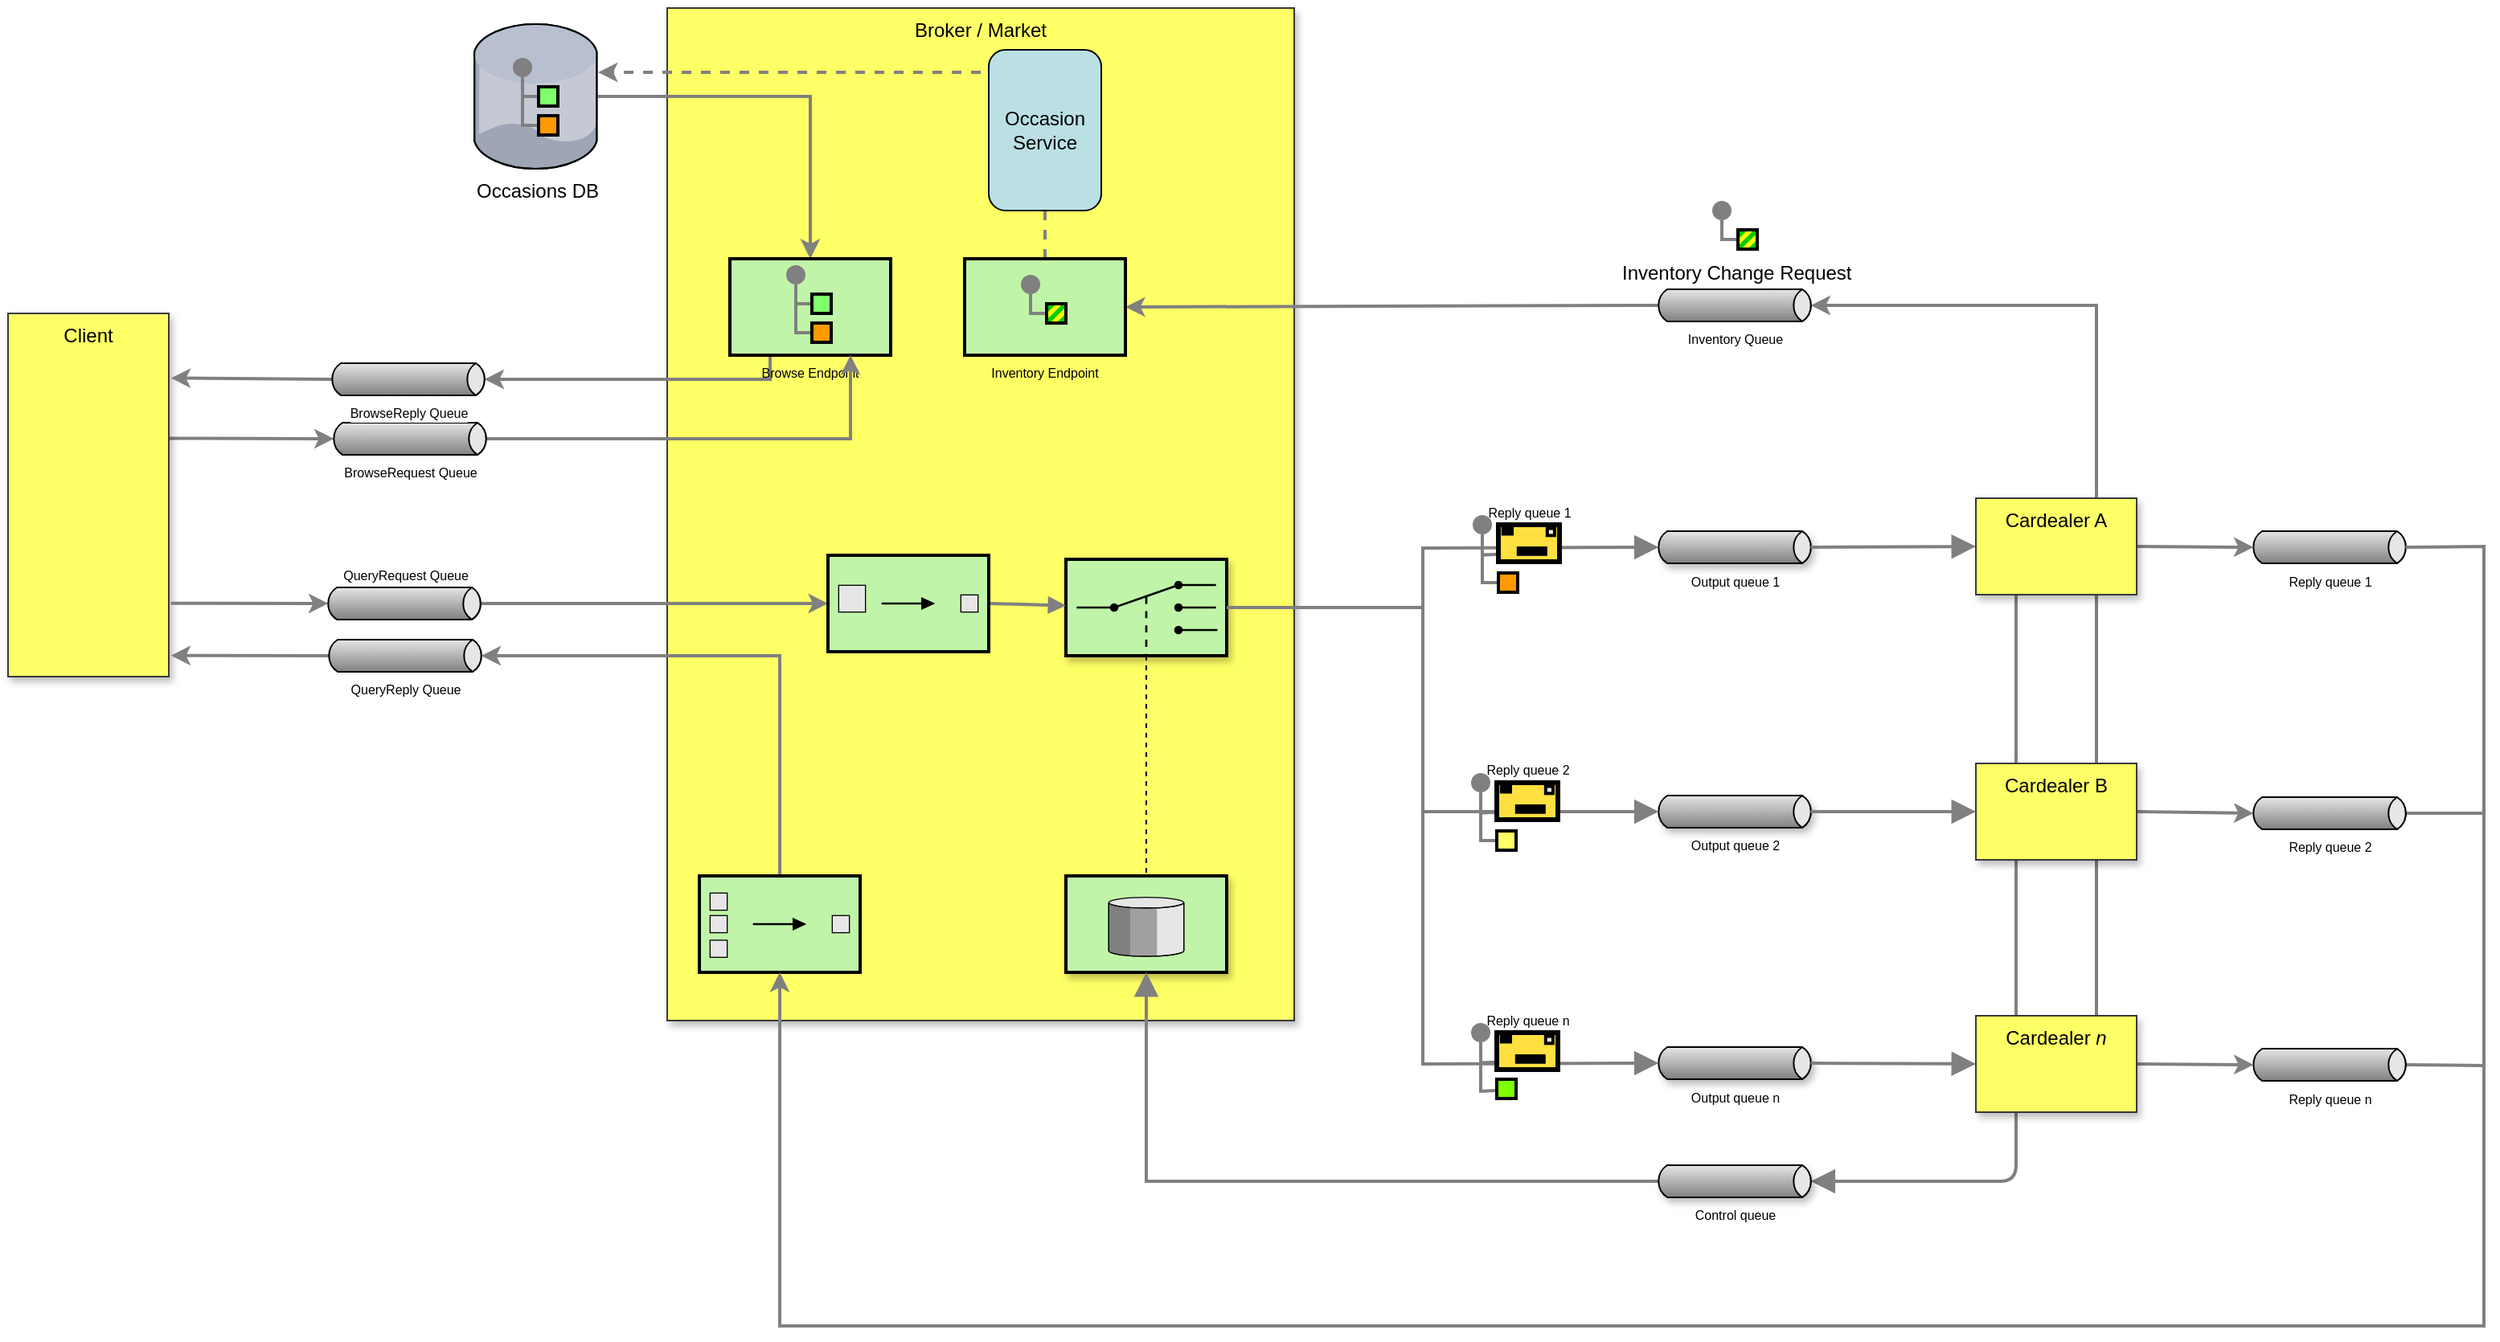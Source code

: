 <mxfile version="10.6.0" type="device"><diagram id="vUIkzF6_i8L9vmRWqU7M" name="Page-1"><mxGraphModel dx="2391" dy="1537" grid="1" gridSize="10" guides="1" tooltips="1" connect="1" arrows="1" fold="1" page="0" pageScale="1" pageWidth="827" pageHeight="1169" math="0" shadow="0"><root><mxCell id="0"/><mxCell id="1" parent="0"/><mxCell id="r9n4EOvMu8E3fuFnC84A-72" style="edgeStyle=none;rounded=0;orthogonalLoop=1;jettySize=auto;html=1;exitX=0.75;exitY=0;exitDx=0;exitDy=0;entryX=1;entryY=0.5;entryDx=-2.7;entryDy=0;entryPerimeter=0;endArrow=classic;endFill=1;strokeColor=#808080;strokeWidth=2;" parent="1" source="r9n4EOvMu8E3fuFnC84A-53" target="r9n4EOvMu8E3fuFnC84A-70" edge="1"><mxGeometry relative="1" as="geometry"><Array as="points"><mxPoint x="1089" y="-75"/></Array></mxGeometry></mxCell><mxCell id="Mn6RaP3FvcB8I4_bRsd--51" value="" style="edgeStyle=none;html=1;strokeColor=#808080;endArrow=block;endSize=10;dashed=0;verticalAlign=bottom;strokeWidth=2;shadow=0;exitX=0.25;exitY=1;exitDx=0;exitDy=0;entryX=1;entryY=0.5;entryDx=-2.7;entryDy=0;entryPerimeter=0;" parent="1" source="r9n4EOvMu8E3fuFnC84A-52" target="Mn6RaP3FvcB8I4_bRsd--50" edge="1"><mxGeometry width="160" relative="1" as="geometry"><mxPoint x="1158.667" y="135.333" as="sourcePoint"/><mxPoint x="374" y="560" as="targetPoint"/><Array as="points"><mxPoint x="1039" y="470"/></Array></mxGeometry></mxCell><mxCell id="r9n4EOvMu8E3fuFnC84A-90" style="edgeStyle=none;rounded=0;orthogonalLoop=1;jettySize=auto;html=1;exitX=1.005;exitY=0.344;exitDx=0;exitDy=0;entryX=0;entryY=0.5;entryDx=2.7;entryDy=0;entryPerimeter=0;endArrow=classic;endFill=1;strokeColor=#808080;strokeWidth=2;exitPerimeter=0;" parent="1" source="Mn6RaP3FvcB8I4_bRsd--4" target="r9n4EOvMu8E3fuFnC84A-85" edge="1"><mxGeometry relative="1" as="geometry"/></mxCell><mxCell id="Mn6RaP3FvcB8I4_bRsd--4" value="Client" style="rounded=0;whiteSpace=wrap;html=1;fillColor=#ffff66;verticalAlign=top;shadow=1;strokeColor=#36393d;" parent="1" vertex="1"><mxGeometry x="-210" y="-70" width="100" height="226" as="geometry"/></mxCell><mxCell id="r9n4EOvMu8E3fuFnC84A-7" style="edgeStyle=none;rounded=0;orthogonalLoop=1;jettySize=auto;html=1;entryX=0;entryY=0.5;entryDx=2.7;entryDy=0;entryPerimeter=0;strokeColor=#808080;strokeWidth=2;exitX=1.013;exitY=0.798;exitDx=0;exitDy=0;exitPerimeter=0;" parent="1" source="Mn6RaP3FvcB8I4_bRsd--4" target="r9n4EOvMu8E3fuFnC84A-3" edge="1"><mxGeometry relative="1" as="geometry"><mxPoint x="-60" y="120" as="sourcePoint"/></mxGeometry></mxCell><mxCell id="Mn6RaP3FvcB8I4_bRsd--5" value="Broker / Market" style="rounded=0;whiteSpace=wrap;html=1;fillColor=#ffff66;verticalAlign=top;shadow=1;strokeColor=#36393d;" parent="1" vertex="1"><mxGeometry x="200" y="-260" width="390" height="630" as="geometry"/></mxCell><mxCell id="Mn6RaP3FvcB8I4_bRsd--16" value="" style="strokeWidth=2;outlineConnect=0;dashed=0;align=center;fontSize=8;verticalLabelPosition=bottom;verticalAlign=top;shape=mxgraph.eip.message_store;fillColor=#c0f5a9;strokeColor=#000000;shadow=1;" parent="1" vertex="1"><mxGeometry x="448" y="280" width="100" height="60" as="geometry"/></mxCell><mxCell id="Mn6RaP3FvcB8I4_bRsd--25" style="edgeStyle=orthogonalEdgeStyle;rounded=0;orthogonalLoop=1;jettySize=auto;html=1;dashed=1;endArrow=none;endFill=0;" parent="1" source="Mn6RaP3FvcB8I4_bRsd--24" target="Mn6RaP3FvcB8I4_bRsd--16" edge="1"><mxGeometry relative="1" as="geometry"/></mxCell><mxCell id="Mn6RaP3FvcB8I4_bRsd--24" value="" style="strokeWidth=2;outlineConnect=0;dashed=0;align=center;fontSize=8;fillColor=#c0f5a9;verticalLabelPosition=bottom;verticalAlign=top;strokeColor=#000000;shape=mxgraph.eip.dynamic_router;shadow=1;" parent="1" vertex="1"><mxGeometry x="448" y="83" width="100" height="60" as="geometry"/></mxCell><mxCell id="r9n4EOvMu8E3fuFnC84A-55" style="edgeStyle=none;rounded=0;orthogonalLoop=1;jettySize=auto;html=1;exitX=1;exitY=0.5;exitDx=0;exitDy=0;entryX=0;entryY=0.5;entryDx=2.7;entryDy=0;entryPerimeter=0;strokeColor=#808080;strokeWidth=2;" parent="1" source="Mn6RaP3FvcB8I4_bRsd--26" target="r9n4EOvMu8E3fuFnC84A-31" edge="1"><mxGeometry relative="1" as="geometry"/></mxCell><mxCell id="Mn6RaP3FvcB8I4_bRsd--26" value="Cardealer B" style="rounded=0;whiteSpace=wrap;html=1;fillColor=#ffff66;verticalAlign=top;shadow=1;strokeColor=#36393d;" parent="1" vertex="1"><mxGeometry x="1014" y="210" width="100" height="60" as="geometry"/></mxCell><mxCell id="Mn6RaP3FvcB8I4_bRsd--40" value="Output queue 1&lt;br&gt;" style="strokeWidth=1;outlineConnect=0;strokeColor=#000000;dashed=0;align=center;html=1;fontSize=8;shape=mxgraph.eip.messageChannel;verticalLabelPosition=bottom;labelBackgroundColor=#ffffff;verticalAlign=top;fillColor=#B0AFAF;shadow=1;" parent="1" vertex="1"><mxGeometry x="814" y="65.5" width="100" height="20" as="geometry"/></mxCell><mxCell id="Mn6RaP3FvcB8I4_bRsd--41" value="Output queue 2" style="strokeWidth=1;outlineConnect=0;strokeColor=#000000;dashed=0;align=center;html=1;fontSize=8;shape=mxgraph.eip.messageChannel;verticalLabelPosition=bottom;labelBackgroundColor=#ffffff;verticalAlign=top;fillColor=#B0AFAF;shadow=1;" parent="1" vertex="1"><mxGeometry x="814" y="230" width="100" height="20" as="geometry"/></mxCell><mxCell id="Mn6RaP3FvcB8I4_bRsd--42" value="Output queue n" style="strokeWidth=1;outlineConnect=0;strokeColor=#000000;dashed=0;align=center;html=1;fontSize=8;shape=mxgraph.eip.messageChannel;verticalLabelPosition=bottom;labelBackgroundColor=#ffffff;verticalAlign=top;fillColor=#B0AFAF;shadow=1;" parent="1" vertex="1"><mxGeometry x="814" y="386.5" width="100" height="20" as="geometry"/></mxCell><mxCell id="Mn6RaP3FvcB8I4_bRsd--43" value="" style="edgeStyle=none;html=1;strokeColor=#808080;endArrow=block;endSize=10;dashed=0;verticalAlign=bottom;strokeWidth=2;exitX=1;exitY=0.5;exitDx=0;exitDy=0;exitPerimeter=0;entryX=0;entryY=0.5;entryDx=2.7;entryDy=0;entryPerimeter=0;rounded=0;" parent="1" source="Mn6RaP3FvcB8I4_bRsd--24" target="Mn6RaP3FvcB8I4_bRsd--41" edge="1"><mxGeometry width="160" relative="1" as="geometry"><mxPoint x="660" y="140" as="sourcePoint"/><mxPoint x="720" y="250" as="targetPoint"/><Array as="points"><mxPoint x="670" y="113"/><mxPoint x="670" y="240"/></Array></mxGeometry></mxCell><mxCell id="Mn6RaP3FvcB8I4_bRsd--45" value="" style="edgeStyle=none;html=1;strokeColor=#808080;endArrow=block;endSize=10;dashed=0;verticalAlign=bottom;strokeWidth=2;exitX=1;exitY=0.5;exitDx=0;exitDy=0;exitPerimeter=0;entryX=0;entryY=0.5;entryDx=2.7;entryDy=0;entryPerimeter=0;rounded=0;" parent="1" source="Mn6RaP3FvcB8I4_bRsd--24" target="Mn6RaP3FvcB8I4_bRsd--42" edge="1"><mxGeometry width="160" relative="1" as="geometry"><mxPoint x="510" y="510" as="sourcePoint"/><mxPoint x="670" y="510" as="targetPoint"/><Array as="points"><mxPoint x="670" y="113"/><mxPoint x="670" y="330"/><mxPoint x="670" y="397"/></Array></mxGeometry></mxCell><mxCell id="Mn6RaP3FvcB8I4_bRsd--46" value="" style="edgeStyle=none;html=1;strokeColor=#808080;endArrow=block;endSize=10;dashed=0;verticalAlign=bottom;strokeWidth=2;exitX=1;exitY=0.5;exitDx=0;exitDy=0;exitPerimeter=0;entryX=0;entryY=0.5;entryDx=2.7;entryDy=0;entryPerimeter=0;shadow=0;rounded=0;" parent="1" source="Mn6RaP3FvcB8I4_bRsd--24" target="Mn6RaP3FvcB8I4_bRsd--40" edge="1"><mxGeometry width="160" relative="1" as="geometry"><mxPoint x="560" y="490" as="sourcePoint"/><mxPoint x="720" y="490" as="targetPoint"/><Array as="points"><mxPoint x="670" y="113"/><mxPoint x="670" y="76"/></Array></mxGeometry></mxCell><mxCell id="Mn6RaP3FvcB8I4_bRsd--47" value="" style="edgeStyle=none;html=1;strokeColor=#808080;endArrow=block;endSize=10;dashed=0;verticalAlign=bottom;strokeWidth=2;shadow=0;exitX=1;exitY=0.5;exitDx=-2.7;exitDy=0;exitPerimeter=0;entryX=0;entryY=0.5;entryDx=0;entryDy=0;" parent="1" source="Mn6RaP3FvcB8I4_bRsd--42" target="r9n4EOvMu8E3fuFnC84A-53" edge="1"><mxGeometry width="160" relative="1" as="geometry"><mxPoint x="104" y="490" as="sourcePoint"/><mxPoint x="984" y="396" as="targetPoint"/></mxGeometry></mxCell><mxCell id="Mn6RaP3FvcB8I4_bRsd--48" value="" style="edgeStyle=none;html=1;strokeColor=#808080;endArrow=block;endSize=10;dashed=0;verticalAlign=bottom;strokeWidth=2;shadow=0;exitX=1;exitY=0.5;exitDx=-2.7;exitDy=0;exitPerimeter=0;entryX=0;entryY=0.5;entryDx=0;entryDy=0;" parent="1" source="Mn6RaP3FvcB8I4_bRsd--41" target="Mn6RaP3FvcB8I4_bRsd--26" edge="1"><mxGeometry width="160" relative="1" as="geometry"><mxPoint x="104" y="480" as="sourcePoint"/><mxPoint x="984" y="240" as="targetPoint"/></mxGeometry></mxCell><mxCell id="Mn6RaP3FvcB8I4_bRsd--49" value="" style="edgeStyle=none;html=1;strokeColor=#808080;endArrow=block;endSize=10;dashed=0;verticalAlign=bottom;strokeWidth=2;shadow=0;exitX=1;exitY=0.5;exitDx=-2.7;exitDy=0;exitPerimeter=0;entryX=0;entryY=0.5;entryDx=0;entryDy=0;" parent="1" source="Mn6RaP3FvcB8I4_bRsd--40" target="r9n4EOvMu8E3fuFnC84A-52" edge="1"><mxGeometry width="160" relative="1" as="geometry"><mxPoint x="104" y="480" as="sourcePoint"/><mxPoint x="984" y="75" as="targetPoint"/></mxGeometry></mxCell><mxCell id="Mn6RaP3FvcB8I4_bRsd--53" style="edgeStyle=orthogonalEdgeStyle;rounded=0;orthogonalLoop=1;jettySize=auto;html=1;exitX=0;exitY=0.5;exitDx=2.7;exitDy=0;exitPerimeter=0;shadow=0;endArrow=block;endFill=1;strokeColor=#808080;strokeWidth=2;endSize=10;" parent="1" source="Mn6RaP3FvcB8I4_bRsd--50" target="Mn6RaP3FvcB8I4_bRsd--16" edge="1"><mxGeometry relative="1" as="geometry"/></mxCell><mxCell id="Mn6RaP3FvcB8I4_bRsd--50" value="Control queue&lt;br&gt;" style="strokeWidth=1;outlineConnect=0;strokeColor=#000000;dashed=0;align=center;html=1;fontSize=8;shape=mxgraph.eip.messageChannel;verticalLabelPosition=bottom;labelBackgroundColor=#ffffff;verticalAlign=top;shadow=1;fillColor=#B0AFAF;" parent="1" vertex="1"><mxGeometry x="814" y="460" width="100" height="20" as="geometry"/></mxCell><mxCell id="r9n4EOvMu8E3fuFnC84A-6" style="rounded=0;orthogonalLoop=1;jettySize=auto;html=1;exitX=0;exitY=0.5;exitDx=2.7;exitDy=0;exitPerimeter=0;strokeWidth=2;strokeColor=#808080;entryX=1.013;entryY=0.942;entryDx=0;entryDy=0;entryPerimeter=0;" parent="1" source="r9n4EOvMu8E3fuFnC84A-2" target="Mn6RaP3FvcB8I4_bRsd--4" edge="1"><mxGeometry relative="1" as="geometry"><mxPoint x="-90" y="143" as="targetPoint"/></mxGeometry></mxCell><mxCell id="r9n4EOvMu8E3fuFnC84A-2" value="QueryReply Queue" style="strokeWidth=1;outlineConnect=0;strokeColor=#000000;dashed=0;align=center;html=1;fontSize=8;shape=mxgraph.eip.messageChannel;verticalLabelPosition=bottom;labelBackgroundColor=#ffffff;verticalAlign=top;fillColor=#ffff66;" parent="1" vertex="1"><mxGeometry x="-13" y="133" width="100" height="20" as="geometry"/></mxCell><mxCell id="r9n4EOvMu8E3fuFnC84A-12" style="edgeStyle=none;rounded=0;orthogonalLoop=1;jettySize=auto;html=1;exitX=1;exitY=0.5;exitDx=-2.7;exitDy=0;exitPerimeter=0;strokeColor=#808080;strokeWidth=2;entryX=0;entryY=0.5;entryDx=0;entryDy=0;entryPerimeter=0;" parent="1" source="r9n4EOvMu8E3fuFnC84A-3" target="LXShOy9aBq8d7rw8nkHv-1" edge="1"><mxGeometry relative="1" as="geometry"><mxPoint x="300" y="113" as="targetPoint"/></mxGeometry></mxCell><mxCell id="r9n4EOvMu8E3fuFnC84A-3" value="QueryRequest Queue" style="strokeWidth=1;outlineConnect=0;strokeColor=#000000;dashed=0;align=center;html=1;fontSize=8;shape=mxgraph.eip.messageChannel;verticalLabelPosition=top;labelBackgroundColor=#ffffff;verticalAlign=bottom;fillColor=#ffff66;labelPosition=center;" parent="1" vertex="1"><mxGeometry x="-13.5" y="100.5" width="100" height="20" as="geometry"/></mxCell><mxCell id="r9n4EOvMu8E3fuFnC84A-8" value="Occasions DB" style="verticalLabelPosition=bottom;aspect=fixed;html=1;verticalAlign=top;strokeColor=none;align=center;outlineConnect=0;shape=mxgraph.citrix.database;fillColor=#ffffff;" parent="1" vertex="1"><mxGeometry x="80" y="-250" width="77" height="90" as="geometry"/></mxCell><mxCell id="r9n4EOvMu8E3fuFnC84A-13" style="edgeStyle=none;rounded=0;orthogonalLoop=1;jettySize=auto;html=1;exitX=0.5;exitY=0;exitDx=0;exitDy=0;entryX=1;entryY=0.5;entryDx=-2.7;entryDy=0;entryPerimeter=0;strokeColor=#808080;strokeWidth=2;exitPerimeter=0;" parent="1" source="r9n4EOvMu8E3fuFnC84A-57" target="r9n4EOvMu8E3fuFnC84A-2" edge="1"><mxGeometry relative="1" as="geometry"><mxPoint x="219.667" y="141.167" as="sourcePoint"/><Array as="points"><mxPoint x="270" y="143"/></Array></mxGeometry></mxCell><mxCell id="r9n4EOvMu8E3fuFnC84A-14" value="" style="edgeStyle=orthogonalEdgeStyle;rounded=0;exitX=0;exitY=0.5;endArrow=none;dashed=0;html=1;strokeColor=#808080;strokeWidth=2;" parent="1" target="r9n4EOvMu8E3fuFnC84A-16" edge="1"><mxGeometry relative="1" as="geometry"><mxPoint x="717.333" y="79.833" as="sourcePoint"/></mxGeometry></mxCell><mxCell id="r9n4EOvMu8E3fuFnC84A-15" value="" style="edgeStyle=orthogonalEdgeStyle;rounded=0;exitX=0;exitY=0.5;endArrow=none;dashed=0;html=1;strokeColor=#808080;strokeWidth=2;" parent="1" source="r9n4EOvMu8E3fuFnC84A-18" target="r9n4EOvMu8E3fuFnC84A-16" edge="1"><mxGeometry relative="1" as="geometry"/></mxCell><mxCell id="r9n4EOvMu8E3fuFnC84A-16" value="" style="strokeWidth=2;dashed=0;align=center;fontSize=8;shape=ellipse;fillColor=#808080;strokeColor=none;" parent="1" vertex="1"><mxGeometry x="701" y="55.5" width="12" height="12" as="geometry"/></mxCell><mxCell id="r9n4EOvMu8E3fuFnC84A-18" value="" style="strokeWidth=2;dashed=0;align=center;fontSize=8;shape=rect;fillColor=#ff9900;strokeColor=#000000;fontStyle=1;" parent="1" vertex="1"><mxGeometry x="717" y="91.5" width="12" height="12" as="geometry"/></mxCell><mxCell id="r9n4EOvMu8E3fuFnC84A-19" value="Reply queue 1" style="strokeWidth=3;outlineConnect=0;dashed=0;align=center;fontSize=8;shape=mxgraph.eip.retAddr;html=1;verticalLabelPosition=top;fillColor=#FFE040;strokeColor=#000000;verticalAlign=bottom;labelPosition=center;" parent="1" vertex="1"><mxGeometry x="717" y="61.5" width="38" height="23" as="geometry"/></mxCell><mxCell id="r9n4EOvMu8E3fuFnC84A-20" value="" style="edgeStyle=orthogonalEdgeStyle;rounded=0;exitX=0;exitY=0.5;endArrow=none;dashed=0;html=1;strokeColor=#808080;strokeWidth=2;" parent="1" target="r9n4EOvMu8E3fuFnC84A-22" edge="1"><mxGeometry relative="1" as="geometry"><mxPoint x="716.333" y="240.333" as="sourcePoint"/></mxGeometry></mxCell><mxCell id="r9n4EOvMu8E3fuFnC84A-21" value="" style="edgeStyle=orthogonalEdgeStyle;rounded=0;exitX=0;exitY=0.5;endArrow=none;dashed=0;html=1;strokeColor=#808080;strokeWidth=2;" parent="1" source="r9n4EOvMu8E3fuFnC84A-23" target="r9n4EOvMu8E3fuFnC84A-22" edge="1"><mxGeometry relative="1" as="geometry"/></mxCell><mxCell id="r9n4EOvMu8E3fuFnC84A-22" value="" style="strokeWidth=2;dashed=0;align=center;fontSize=8;shape=ellipse;fillColor=#808080;strokeColor=none;" parent="1" vertex="1"><mxGeometry x="700" y="216" width="12" height="12" as="geometry"/></mxCell><mxCell id="r9n4EOvMu8E3fuFnC84A-23" value="" style="strokeWidth=2;dashed=0;align=center;fontSize=8;shape=rect;fillColor=#FFFF66;strokeColor=#000000;fontStyle=1;" parent="1" vertex="1"><mxGeometry x="716" y="252" width="12" height="12" as="geometry"/></mxCell><mxCell id="r9n4EOvMu8E3fuFnC84A-24" value="Reply queue 2&lt;br&gt;" style="strokeWidth=3;outlineConnect=0;dashed=0;align=center;fontSize=8;shape=mxgraph.eip.retAddr;html=1;verticalLabelPosition=top;fillColor=#FFE040;strokeColor=#000000;verticalAlign=bottom;labelPosition=center;" parent="1" vertex="1"><mxGeometry x="716" y="222" width="38" height="23" as="geometry"/></mxCell><mxCell id="r9n4EOvMu8E3fuFnC84A-25" value="" style="edgeStyle=orthogonalEdgeStyle;rounded=0;exitX=0;exitY=0.5;endArrow=none;dashed=0;html=1;strokeColor=#808080;strokeWidth=2;" parent="1" target="r9n4EOvMu8E3fuFnC84A-27" edge="1"><mxGeometry relative="1" as="geometry"><mxPoint x="716.333" y="395.833" as="sourcePoint"/></mxGeometry></mxCell><mxCell id="r9n4EOvMu8E3fuFnC84A-26" value="" style="edgeStyle=orthogonalEdgeStyle;rounded=0;exitX=0;exitY=0.5;endArrow=none;dashed=0;html=1;strokeColor=#808080;strokeWidth=2;" parent="1" target="r9n4EOvMu8E3fuFnC84A-27" edge="1"><mxGeometry relative="1" as="geometry"><mxPoint x="716.167" y="413.5" as="sourcePoint"/></mxGeometry></mxCell><mxCell id="r9n4EOvMu8E3fuFnC84A-27" value="" style="strokeWidth=2;dashed=0;align=center;fontSize=8;shape=ellipse;fillColor=#808080;strokeColor=none;" parent="1" vertex="1"><mxGeometry x="700" y="371.5" width="12" height="12" as="geometry"/></mxCell><mxCell id="r9n4EOvMu8E3fuFnC84A-28" value="" style="strokeWidth=2;dashed=0;align=center;fontSize=8;shape=rect;fillColor=#80FF00;strokeColor=#000000;fontStyle=1;" parent="1" vertex="1"><mxGeometry x="716" y="406.5" width="12" height="12" as="geometry"/></mxCell><mxCell id="r9n4EOvMu8E3fuFnC84A-29" value="Reply queue n" style="strokeWidth=3;outlineConnect=0;dashed=0;align=center;fontSize=8;shape=mxgraph.eip.retAddr;html=1;verticalLabelPosition=top;fillColor=#FFE040;strokeColor=#000000;verticalAlign=bottom;labelPosition=center;" parent="1" vertex="1"><mxGeometry x="716" y="377.5" width="38" height="23" as="geometry"/></mxCell><mxCell id="r9n4EOvMu8E3fuFnC84A-59" style="edgeStyle=none;rounded=0;orthogonalLoop=1;jettySize=auto;html=1;exitX=1;exitY=0.5;exitDx=-2.7;exitDy=0;exitPerimeter=0;strokeColor=#808080;strokeWidth=2;endArrow=none;endFill=0;" parent="1" source="r9n4EOvMu8E3fuFnC84A-30" edge="1"><mxGeometry relative="1" as="geometry"><mxPoint x="1330" y="560" as="targetPoint"/><Array as="points"><mxPoint x="1330" y="398"/></Array></mxGeometry></mxCell><mxCell id="r9n4EOvMu8E3fuFnC84A-30" value="Reply queue n" style="strokeWidth=1;outlineConnect=0;dashed=0;align=center;fontSize=8;shape=mxgraph.eip.messageChannel;html=1;verticalLabelPosition=bottom;strokeColor=#000000;verticalAlign=top;fillColor=#FFFF66;" parent="1" vertex="1"><mxGeometry x="1184" y="387.5" width="100" height="20" as="geometry"/></mxCell><mxCell id="r9n4EOvMu8E3fuFnC84A-60" style="edgeStyle=none;rounded=0;orthogonalLoop=1;jettySize=auto;html=1;exitX=1;exitY=0.5;exitDx=-2.7;exitDy=0;exitPerimeter=0;strokeColor=#808080;strokeWidth=2;endArrow=none;endFill=0;" parent="1" source="r9n4EOvMu8E3fuFnC84A-31" edge="1"><mxGeometry relative="1" as="geometry"><mxPoint x="1330" y="560" as="targetPoint"/><Array as="points"><mxPoint x="1330" y="241"/></Array></mxGeometry></mxCell><mxCell id="r9n4EOvMu8E3fuFnC84A-31" value="Reply queue 2" style="strokeWidth=1;outlineConnect=0;dashed=0;align=center;fontSize=8;shape=mxgraph.eip.messageChannel;html=1;verticalLabelPosition=bottom;strokeColor=#000000;verticalAlign=top;fillColor=#FFFF66;" parent="1" vertex="1"><mxGeometry x="1184" y="231" width="100" height="20" as="geometry"/></mxCell><mxCell id="r9n4EOvMu8E3fuFnC84A-32" value="Reply queue 1" style="strokeWidth=1;outlineConnect=0;dashed=0;align=center;fontSize=8;shape=mxgraph.eip.messageChannel;html=1;verticalLabelPosition=bottom;strokeColor=#000000;verticalAlign=top;fillColor=#FFFF66;" parent="1" vertex="1"><mxGeometry x="1184" y="65.5" width="100" height="20" as="geometry"/></mxCell><mxCell id="r9n4EOvMu8E3fuFnC84A-54" style="edgeStyle=none;rounded=0;orthogonalLoop=1;jettySize=auto;html=1;exitX=1;exitY=0.5;exitDx=0;exitDy=0;entryX=0;entryY=0.5;entryDx=2.7;entryDy=0;entryPerimeter=0;strokeColor=#808080;strokeWidth=2;" parent="1" source="r9n4EOvMu8E3fuFnC84A-52" target="r9n4EOvMu8E3fuFnC84A-32" edge="1"><mxGeometry relative="1" as="geometry"/></mxCell><mxCell id="r9n4EOvMu8E3fuFnC84A-52" value="Cardealer A&lt;br&gt;" style="rounded=0;whiteSpace=wrap;html=1;fillColor=#ffff66;verticalAlign=top;shadow=1;strokeColor=#36393d;" parent="1" vertex="1"><mxGeometry x="1014" y="45" width="100" height="60" as="geometry"/></mxCell><mxCell id="r9n4EOvMu8E3fuFnC84A-56" style="edgeStyle=none;rounded=0;orthogonalLoop=1;jettySize=auto;html=1;exitX=1;exitY=0.5;exitDx=0;exitDy=0;entryX=0;entryY=0.5;entryDx=2.7;entryDy=0;entryPerimeter=0;strokeColor=#808080;strokeWidth=2;" parent="1" source="r9n4EOvMu8E3fuFnC84A-53" target="r9n4EOvMu8E3fuFnC84A-30" edge="1"><mxGeometry relative="1" as="geometry"/></mxCell><mxCell id="r9n4EOvMu8E3fuFnC84A-53" value="Cardealer &lt;i&gt;n&lt;/i&gt;&lt;br&gt;" style="rounded=0;whiteSpace=wrap;html=1;fillColor=#ffff66;verticalAlign=top;shadow=1;strokeColor=#36393d;" parent="1" vertex="1"><mxGeometry x="1014" y="367" width="100" height="60" as="geometry"/></mxCell><mxCell id="r9n4EOvMu8E3fuFnC84A-57" value="" style="strokeWidth=2;outlineConnect=0;dashed=0;align=center;fontSize=8;fillColor=#c0f5a9;verticalLabelPosition=bottom;verticalAlign=top;strokeColor=#000000;shape=mxgraph.eip.aggregator;" parent="1" vertex="1"><mxGeometry x="220" y="280" width="100" height="60" as="geometry"/></mxCell><mxCell id="r9n4EOvMu8E3fuFnC84A-71" style="edgeStyle=none;rounded=0;orthogonalLoop=1;jettySize=auto;html=1;exitX=0;exitY=0.5;exitDx=2.7;exitDy=0;exitPerimeter=0;endArrow=classic;endFill=1;strokeColor=#808080;strokeWidth=2;entryX=1;entryY=0.5;entryDx=0;entryDy=0;" parent="1" source="r9n4EOvMu8E3fuFnC84A-70" target="r9n4EOvMu8E3fuFnC84A-78" edge="1"><mxGeometry relative="1" as="geometry"><mxPoint x="560" y="-75" as="targetPoint"/></mxGeometry></mxCell><mxCell id="r9n4EOvMu8E3fuFnC84A-70" value="Inventory Queue" style="strokeWidth=1;outlineConnect=0;dashed=0;align=center;fontSize=8;shape=mxgraph.eip.messageChannel;html=1;verticalLabelPosition=bottom;strokeColor=#000000;verticalAlign=top;fillColor=#bbe0e3;" parent="1" vertex="1"><mxGeometry x="814" y="-85" width="100" height="20" as="geometry"/></mxCell><mxCell id="r9n4EOvMu8E3fuFnC84A-73" value="" style="edgeStyle=orthogonalEdgeStyle;rounded=0;exitX=0;exitY=0.5;endArrow=none;dashed=0;html=1;strokeColor=#808080;strokeWidth=2;" parent="1" source="r9n4EOvMu8E3fuFnC84A-75" target="r9n4EOvMu8E3fuFnC84A-74" edge="1"><mxGeometry relative="1" as="geometry"/></mxCell><mxCell id="r9n4EOvMu8E3fuFnC84A-74" value="" style="strokeWidth=2;dashed=0;align=center;fontSize=8;shape=ellipse;fillColor=#808080;strokeColor=none;" parent="1" vertex="1"><mxGeometry x="850" y="-140" width="12" height="12" as="geometry"/></mxCell><mxCell id="r9n4EOvMu8E3fuFnC84A-75" value="" style="strokeWidth=2;outlineConnect=0;dashed=0;align=center;fontSize=8;shape=mxgraph.eip.message_2;fillColor=#00cc00;strokeColor=#000000;fontStyle=1;" parent="1" vertex="1"><mxGeometry x="866" y="-122" width="12" height="12" as="geometry"/></mxCell><mxCell id="r9n4EOvMu8E3fuFnC84A-77" value="Inventory Change Request" style="text;html=1;resizable=0;points=[];autosize=1;align=left;verticalAlign=top;spacingTop=-4;" parent="1" vertex="1"><mxGeometry x="792" y="-105" width="160" height="20" as="geometry"/></mxCell><mxCell id="r9n4EOvMu8E3fuFnC84A-83" style="edgeStyle=none;rounded=0;orthogonalLoop=1;jettySize=auto;html=1;endArrow=classic;endFill=1;strokeColor=#808080;strokeWidth=2;entryX=1;entryY=0.333;entryDx=0;entryDy=0;entryPerimeter=0;dashed=1;" parent="1" source="r9n4EOvMu8E3fuFnC84A-78" target="r9n4EOvMu8E3fuFnC84A-8" edge="1"><mxGeometry relative="1" as="geometry"><Array as="points"><mxPoint x="435" y="-220"/></Array></mxGeometry></mxCell><mxCell id="r9n4EOvMu8E3fuFnC84A-78" value="Inventory Endpoint" style="strokeWidth=2;dashed=0;align=center;fontSize=8;shape=rect;verticalLabelPosition=bottom;verticalAlign=top;fillColor=#c0f5a9;strokeColor=#000000;" parent="1" vertex="1"><mxGeometry x="385" y="-104" width="100" height="60" as="geometry"/></mxCell><mxCell id="r9n4EOvMu8E3fuFnC84A-80" value="" style="edgeStyle=orthogonalEdgeStyle;rounded=0;exitX=0;exitY=0.5;endArrow=none;dashed=0;html=1;strokeColor=#808080;strokeWidth=2;" parent="1" source="r9n4EOvMu8E3fuFnC84A-82" target="r9n4EOvMu8E3fuFnC84A-81" edge="1"><mxGeometry relative="1" as="geometry"/></mxCell><mxCell id="r9n4EOvMu8E3fuFnC84A-81" value="" style="strokeWidth=2;dashed=0;align=center;fontSize=8;shape=ellipse;fillColor=#808080;strokeColor=none;" parent="1" vertex="1"><mxGeometry x="420" y="-94" width="12" height="12" as="geometry"/></mxCell><mxCell id="r9n4EOvMu8E3fuFnC84A-82" value="" style="strokeWidth=2;outlineConnect=0;dashed=0;align=center;fontSize=8;shape=mxgraph.eip.message_2;fillColor=#00cc00;strokeColor=#000000;fontStyle=1;" parent="1" vertex="1"><mxGeometry x="436" y="-76" width="12" height="12" as="geometry"/></mxCell><mxCell id="r9n4EOvMu8E3fuFnC84A-92" style="edgeStyle=none;rounded=0;orthogonalLoop=1;jettySize=auto;html=1;exitX=0.5;exitY=0;exitDx=0;exitDy=0;endArrow=none;endFill=0;strokeColor=#808080;strokeWidth=2;startArrow=classic;startFill=1;" parent="1" source="r9n4EOvMu8E3fuFnC84A-84" target="r9n4EOvMu8E3fuFnC84A-8" edge="1"><mxGeometry relative="1" as="geometry"><Array as="points"><mxPoint x="289" y="-205"/></Array></mxGeometry></mxCell><mxCell id="r9n4EOvMu8E3fuFnC84A-101" style="edgeStyle=none;rounded=0;orthogonalLoop=1;jettySize=auto;html=1;exitX=0.25;exitY=1;exitDx=0;exitDy=0;entryX=1;entryY=0.5;entryDx=-2.7;entryDy=0;entryPerimeter=0;startArrow=none;startFill=0;endArrow=classic;endFill=1;strokeColor=#808080;strokeWidth=2;" parent="1" source="r9n4EOvMu8E3fuFnC84A-84" target="r9n4EOvMu8E3fuFnC84A-88" edge="1"><mxGeometry relative="1" as="geometry"><Array as="points"><mxPoint x="264" y="-29"/></Array></mxGeometry></mxCell><mxCell id="r9n4EOvMu8E3fuFnC84A-84" value="Browse Endpoint" style="strokeWidth=2;dashed=0;align=center;fontSize=8;shape=rect;fillColor=#c0f5a9;strokeColor=#000000;verticalLabelPosition=bottom;verticalAlign=top;" parent="1" vertex="1"><mxGeometry x="239" y="-104" width="100" height="60" as="geometry"/></mxCell><mxCell id="r9n4EOvMu8E3fuFnC84A-100" style="edgeStyle=none;rounded=0;orthogonalLoop=1;jettySize=auto;html=1;exitX=1;exitY=0.5;exitDx=-2.7;exitDy=0;exitPerimeter=0;entryX=0.75;entryY=1;entryDx=0;entryDy=0;startArrow=none;startFill=0;endArrow=classic;endFill=1;strokeColor=#808080;strokeWidth=2;" parent="1" source="r9n4EOvMu8E3fuFnC84A-85" target="r9n4EOvMu8E3fuFnC84A-84" edge="1"><mxGeometry relative="1" as="geometry"><Array as="points"><mxPoint x="314" y="8"/></Array></mxGeometry></mxCell><mxCell id="r9n4EOvMu8E3fuFnC84A-85" value="BrowseRequest Queue" style="strokeWidth=1;outlineConnect=0;strokeColor=#000000;dashed=0;align=center;html=1;fontSize=8;shape=mxgraph.eip.messageChannel;verticalLabelPosition=bottom;labelBackgroundColor=#ffffff;verticalAlign=top;fillColor=#bbe0e3;" parent="1" vertex="1"><mxGeometry x="-10" y="-2" width="100" height="20" as="geometry"/></mxCell><mxCell id="r9n4EOvMu8E3fuFnC84A-91" style="edgeStyle=none;rounded=0;orthogonalLoop=1;jettySize=auto;html=1;exitX=0;exitY=0.5;exitDx=2.7;exitDy=0;exitPerimeter=0;entryX=1.013;entryY=0.178;entryDx=0;entryDy=0;entryPerimeter=0;endArrow=classic;endFill=1;strokeColor=#808080;strokeWidth=2;" parent="1" source="r9n4EOvMu8E3fuFnC84A-88" target="Mn6RaP3FvcB8I4_bRsd--4" edge="1"><mxGeometry relative="1" as="geometry"/></mxCell><mxCell id="r9n4EOvMu8E3fuFnC84A-88" value="BrowseReply Queue" style="strokeWidth=1;outlineConnect=0;strokeColor=#000000;dashed=0;align=center;html=1;fontSize=8;shape=mxgraph.eip.messageChannel;verticalLabelPosition=bottom;labelBackgroundColor=#ffffff;verticalAlign=top;fillColor=#bbe0e3;" parent="1" vertex="1"><mxGeometry x="-11" y="-39" width="100" height="20" as="geometry"/></mxCell><mxCell id="r9n4EOvMu8E3fuFnC84A-93" value="" style="edgeStyle=orthogonalEdgeStyle;rounded=0;exitX=0;exitY=0.5;endArrow=none;dashed=0;html=1;strokeColor=#808080;strokeWidth=2;" parent="1" source="r9n4EOvMu8E3fuFnC84A-96" target="r9n4EOvMu8E3fuFnC84A-95" edge="1"><mxGeometry relative="1" as="geometry"/></mxCell><mxCell id="r9n4EOvMu8E3fuFnC84A-94" value="" style="edgeStyle=orthogonalEdgeStyle;rounded=0;exitX=0;exitY=0.5;endArrow=none;dashed=0;html=1;strokeColor=#808080;strokeWidth=2;" parent="1" source="r9n4EOvMu8E3fuFnC84A-97" target="r9n4EOvMu8E3fuFnC84A-95" edge="1"><mxGeometry relative="1" as="geometry"/></mxCell><mxCell id="r9n4EOvMu8E3fuFnC84A-95" value="" style="strokeWidth=2;dashed=0;align=center;fontSize=8;shape=ellipse;fillColor=#808080;strokeColor=none;" parent="1" vertex="1"><mxGeometry x="274" y="-100" width="12" height="12" as="geometry"/></mxCell><mxCell id="r9n4EOvMu8E3fuFnC84A-96" value="" style="strokeWidth=2;dashed=0;align=center;fontSize=8;shape=rect;fillColor=#80FF6C;strokeColor=#000000;fontStyle=1;" parent="1" vertex="1"><mxGeometry x="290" y="-82" width="12" height="12" as="geometry"/></mxCell><mxCell id="r9n4EOvMu8E3fuFnC84A-97" value="" style="strokeWidth=2;dashed=0;align=center;fontSize=8;shape=rect;fillColor=#ff9900;strokeColor=#000000;fontStyle=1;" parent="1" vertex="1"><mxGeometry x="290" y="-64" width="12" height="12" as="geometry"/></mxCell><mxCell id="r9n4EOvMu8E3fuFnC84A-102" value="" style="edgeStyle=orthogonalEdgeStyle;rounded=0;exitX=0;exitY=0.5;endArrow=none;dashed=0;html=1;strokeColor=#808080;strokeWidth=2;" parent="1" source="r9n4EOvMu8E3fuFnC84A-105" target="r9n4EOvMu8E3fuFnC84A-104" edge="1"><mxGeometry relative="1" as="geometry"/></mxCell><mxCell id="r9n4EOvMu8E3fuFnC84A-103" value="" style="edgeStyle=orthogonalEdgeStyle;rounded=0;exitX=0;exitY=0.5;endArrow=none;dashed=0;html=1;strokeColor=#808080;strokeWidth=2;" parent="1" source="r9n4EOvMu8E3fuFnC84A-106" target="r9n4EOvMu8E3fuFnC84A-104" edge="1"><mxGeometry relative="1" as="geometry"/></mxCell><mxCell id="r9n4EOvMu8E3fuFnC84A-104" value="" style="strokeWidth=2;dashed=0;align=center;fontSize=8;shape=ellipse;fillColor=#808080;strokeColor=none;" parent="1" vertex="1"><mxGeometry x="104" y="-229" width="12" height="12" as="geometry"/></mxCell><mxCell id="r9n4EOvMu8E3fuFnC84A-105" value="" style="strokeWidth=2;dashed=0;align=center;fontSize=8;shape=rect;fillColor=#80FF6C;strokeColor=#000000;fontStyle=1;" parent="1" vertex="1"><mxGeometry x="120" y="-211" width="12" height="12" as="geometry"/></mxCell><mxCell id="r9n4EOvMu8E3fuFnC84A-106" value="" style="strokeWidth=2;dashed=0;align=center;fontSize=8;shape=rect;fillColor=#ff9900;strokeColor=#000000;fontStyle=1;" parent="1" vertex="1"><mxGeometry x="120" y="-193" width="12" height="12" as="geometry"/></mxCell><mxCell id="r9n4EOvMu8E3fuFnC84A-111" value="Occasion Service" style="rounded=1;whiteSpace=wrap;html=1;fillColor=#bbe0e3;" parent="1" vertex="1"><mxGeometry x="400" y="-234" width="70" height="100" as="geometry"/></mxCell><mxCell id="LXShOy9aBq8d7rw8nkHv-3" style="rounded=0;orthogonalLoop=1;jettySize=auto;html=1;exitX=1;exitY=0.5;exitDx=0;exitDy=0;exitPerimeter=0;strokeWidth=2;endArrow=block;endFill=1;strokeColor=#808080;" edge="1" parent="1" source="LXShOy9aBq8d7rw8nkHv-1" target="Mn6RaP3FvcB8I4_bRsd--24"><mxGeometry relative="1" as="geometry"/></mxCell><mxCell id="LXShOy9aBq8d7rw8nkHv-1" value="" style="strokeWidth=2;outlineConnect=0;dashed=0;align=center;fontSize=8;fillColor=#c0f5a9;verticalLabelPosition=bottom;verticalAlign=top;strokeColor=#000000;shape=mxgraph.eip.content_filter;" vertex="1" parent="1"><mxGeometry x="300" y="80.5" width="100" height="60" as="geometry"/></mxCell><mxCell id="LXShOy9aBq8d7rw8nkHv-2" style="edgeStyle=none;rounded=0;orthogonalLoop=1;jettySize=auto;html=1;exitX=1;exitY=0.5;exitDx=-2.7;exitDy=0;exitPerimeter=0;strokeColor=#808080;strokeWidth=2;entryX=0.5;entryY=1;entryDx=0;entryDy=0;entryPerimeter=0;" edge="1" parent="1" source="r9n4EOvMu8E3fuFnC84A-32" target="r9n4EOvMu8E3fuFnC84A-57"><mxGeometry relative="1" as="geometry"><mxPoint x="270" y="340" as="targetPoint"/><Array as="points"><mxPoint x="1330" y="75"/><mxPoint x="1330" y="560"/><mxPoint x="270" y="560"/></Array><mxPoint x="1281" y="76" as="sourcePoint"/></mxGeometry></mxCell></root></mxGraphModel></diagram></mxfile>